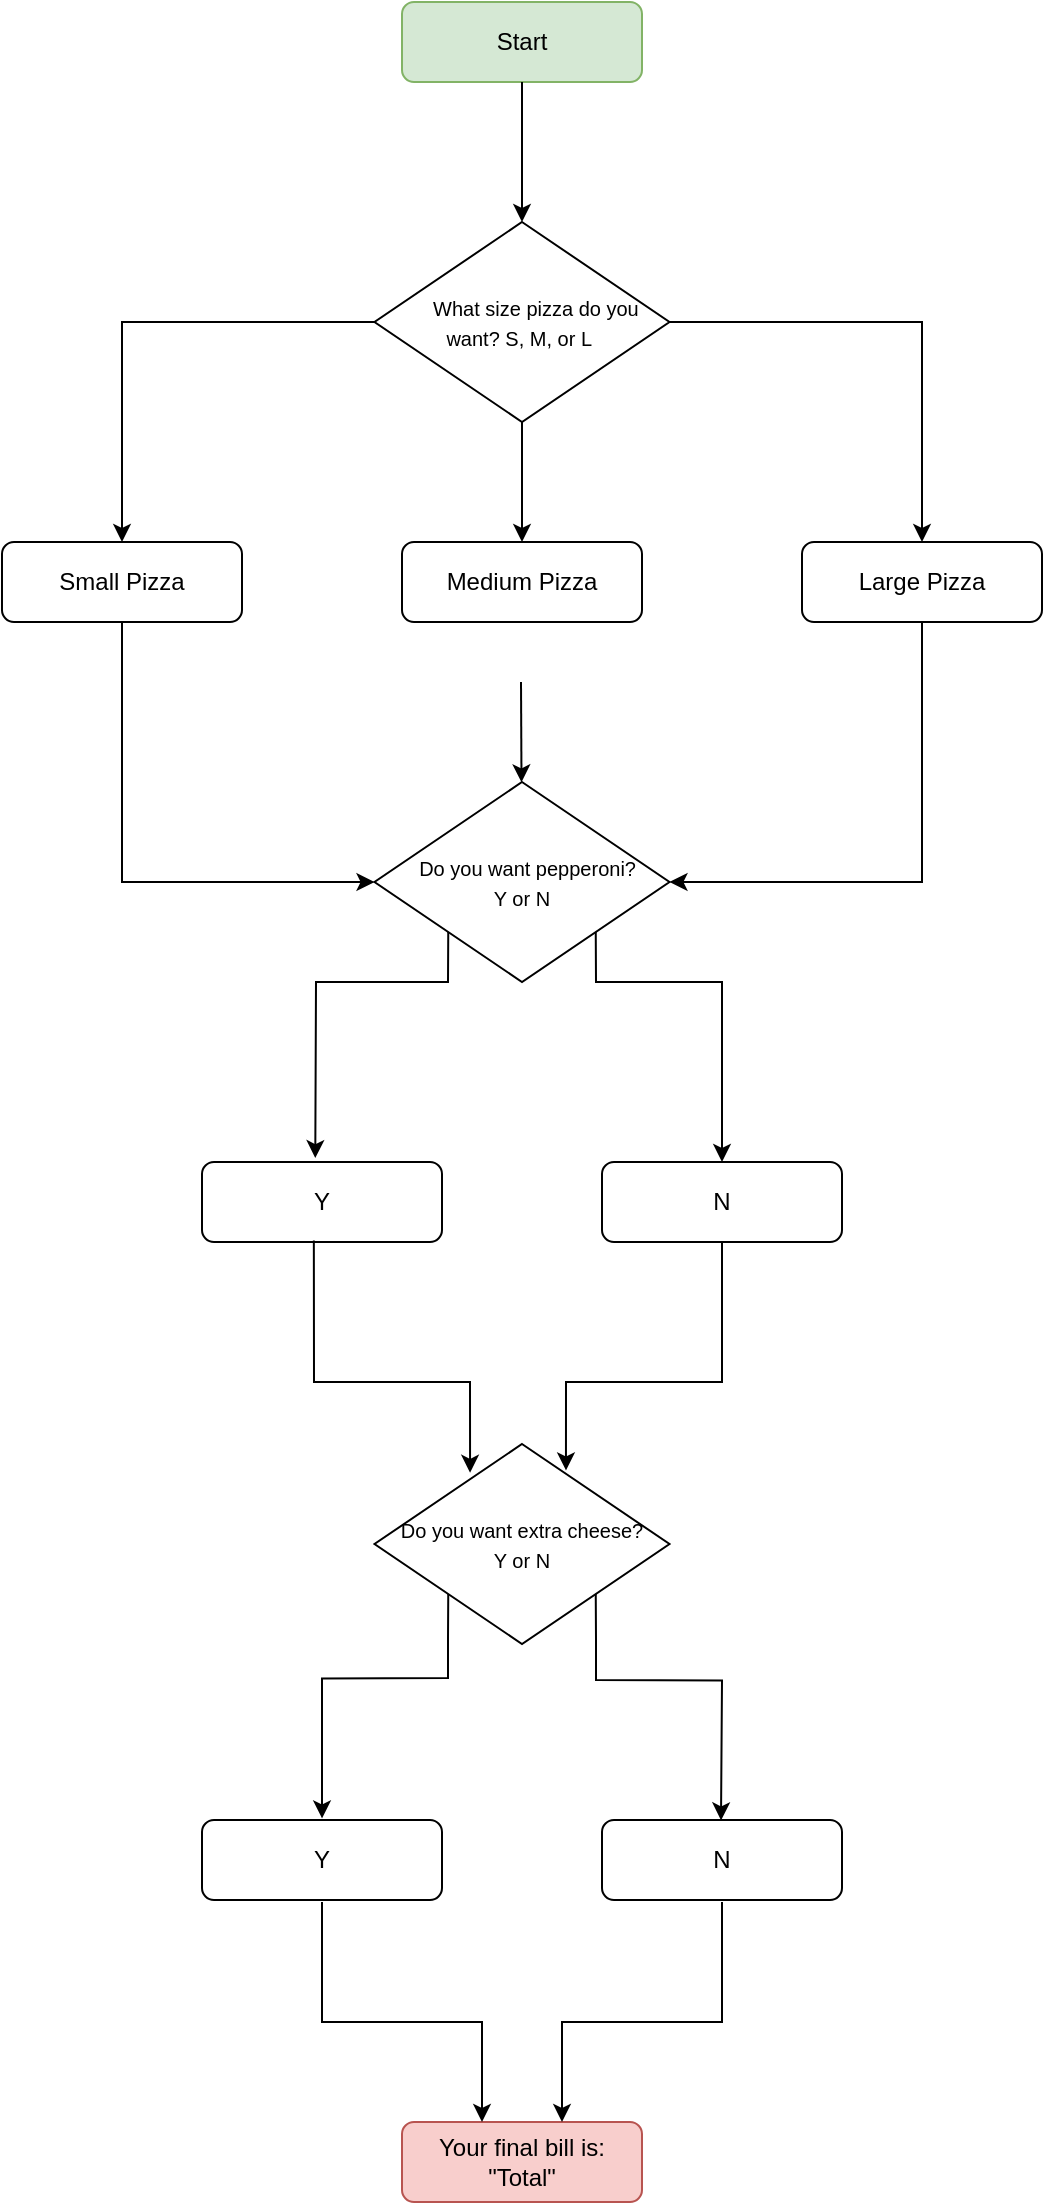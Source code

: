 <mxfile version="15.6.2" type="github"><diagram id="Us9zqhWNVSrYpsunbLgd" name="Page-1"><mxGraphModel dx="1483" dy="836" grid="1" gridSize="10" guides="1" tooltips="1" connect="1" arrows="1" fold="1" page="1" pageScale="1" pageWidth="827" pageHeight="1169" math="0" shadow="0"><root><mxCell id="0"/><mxCell id="1" parent="0"/><mxCell id="U5PwY2mw1VCTG-cMGwkB-1" value="Start" style="rounded=1;whiteSpace=wrap;html=1;fillColor=#d5e8d4;strokeColor=#82b366;" vertex="1" parent="1"><mxGeometry x="320" y="30" width="120" height="40" as="geometry"/></mxCell><mxCell id="U5PwY2mw1VCTG-cMGwkB-2" value="&lt;font style=&quot;font-size: 10px ; line-height: 0.7&quot;&gt;&amp;nbsp; &amp;nbsp; &amp;nbsp;What size pizza do you want? S, M, or L&amp;nbsp;&lt;/font&gt;" style="rhombus;whiteSpace=wrap;html=1;" vertex="1" parent="1"><mxGeometry x="306.25" y="140" width="147.5" height="100" as="geometry"/></mxCell><mxCell id="U5PwY2mw1VCTG-cMGwkB-4" value="" style="endArrow=classic;html=1;rounded=0;fontSize=10;entryX=0.5;entryY=0;entryDx=0;entryDy=0;" edge="1" parent="1" target="U5PwY2mw1VCTG-cMGwkB-2"><mxGeometry width="50" height="50" relative="1" as="geometry"><mxPoint x="380" y="70" as="sourcePoint"/><mxPoint x="439" y="20" as="targetPoint"/></mxGeometry></mxCell><mxCell id="U5PwY2mw1VCTG-cMGwkB-6" value="Medium Pizza" style="rounded=1;whiteSpace=wrap;html=1;" vertex="1" parent="1"><mxGeometry x="320" y="300" width="120" height="40" as="geometry"/></mxCell><mxCell id="U5PwY2mw1VCTG-cMGwkB-7" value="Large Pizza" style="rounded=1;whiteSpace=wrap;html=1;" vertex="1" parent="1"><mxGeometry x="520" y="300" width="120" height="40" as="geometry"/></mxCell><mxCell id="U5PwY2mw1VCTG-cMGwkB-8" value="Small Pizza" style="rounded=1;whiteSpace=wrap;html=1;" vertex="1" parent="1"><mxGeometry x="120" y="300" width="120" height="40" as="geometry"/></mxCell><mxCell id="U5PwY2mw1VCTG-cMGwkB-9" value="" style="endArrow=classic;html=1;rounded=0;fontSize=10;exitX=0.5;exitY=1;exitDx=0;exitDy=0;" edge="1" parent="1" source="U5PwY2mw1VCTG-cMGwkB-2"><mxGeometry width="50" height="50" relative="1" as="geometry"><mxPoint x="390" y="260" as="sourcePoint"/><mxPoint x="380" y="300" as="targetPoint"/></mxGeometry></mxCell><mxCell id="U5PwY2mw1VCTG-cMGwkB-10" value="" style="endArrow=classic;html=1;rounded=0;fontSize=10;exitX=1;exitY=0.5;exitDx=0;exitDy=0;" edge="1" parent="1" source="U5PwY2mw1VCTG-cMGwkB-2"><mxGeometry width="50" height="50" relative="1" as="geometry"><mxPoint x="580" y="190" as="sourcePoint"/><mxPoint x="580" y="300" as="targetPoint"/><Array as="points"><mxPoint x="580" y="190"/></Array></mxGeometry></mxCell><mxCell id="U5PwY2mw1VCTG-cMGwkB-13" value="" style="endArrow=classic;html=1;rounded=0;fontSize=10;exitX=0;exitY=0.5;exitDx=0;exitDy=0;" edge="1" parent="1" source="U5PwY2mw1VCTG-cMGwkB-2"><mxGeometry width="50" height="50" relative="1" as="geometry"><mxPoint x="180" y="200" as="sourcePoint"/><mxPoint x="180" y="300" as="targetPoint"/><Array as="points"><mxPoint x="180" y="190"/></Array></mxGeometry></mxCell><mxCell id="U5PwY2mw1VCTG-cMGwkB-15" value="&lt;font style=&quot;font-size: 10px ; line-height: 0.7&quot;&gt;&amp;nbsp; Do you want pepperoni? &lt;br&gt;Y or N&lt;/font&gt;" style="rhombus;whiteSpace=wrap;html=1;" vertex="1" parent="1"><mxGeometry x="306.25" y="420" width="147.5" height="100" as="geometry"/></mxCell><mxCell id="U5PwY2mw1VCTG-cMGwkB-16" value="" style="endArrow=classic;html=1;rounded=0;fontSize=10;entryX=0;entryY=0.5;entryDx=0;entryDy=0;exitX=0.5;exitY=1;exitDx=0;exitDy=0;" edge="1" parent="1" source="U5PwY2mw1VCTG-cMGwkB-8" target="U5PwY2mw1VCTG-cMGwkB-15"><mxGeometry width="50" height="50" relative="1" as="geometry"><mxPoint x="180" y="710" as="sourcePoint"/><mxPoint x="306.25" y="570" as="targetPoint"/><Array as="points"><mxPoint x="180" y="470"/></Array></mxGeometry></mxCell><mxCell id="U5PwY2mw1VCTG-cMGwkB-17" value="" style="endArrow=classic;html=1;rounded=0;fontSize=10;exitX=0.5;exitY=1;exitDx=0;exitDy=0;" edge="1" parent="1" target="U5PwY2mw1VCTG-cMGwkB-15"><mxGeometry width="50" height="50" relative="1" as="geometry"><mxPoint x="379.5" y="370" as="sourcePoint"/><mxPoint x="379.5" y="460" as="targetPoint"/></mxGeometry></mxCell><mxCell id="U5PwY2mw1VCTG-cMGwkB-18" value="" style="endArrow=classic;html=1;rounded=0;fontSize=10;entryX=1;entryY=0.5;entryDx=0;entryDy=0;exitX=0.5;exitY=1;exitDx=0;exitDy=0;" edge="1" parent="1" source="U5PwY2mw1VCTG-cMGwkB-7" target="U5PwY2mw1VCTG-cMGwkB-15"><mxGeometry width="50" height="50" relative="1" as="geometry"><mxPoint x="530" y="530" as="sourcePoint"/><mxPoint x="656.25" y="670" as="targetPoint"/><Array as="points"><mxPoint x="580" y="470"/></Array></mxGeometry></mxCell><mxCell id="U5PwY2mw1VCTG-cMGwkB-19" value="Y" style="rounded=1;whiteSpace=wrap;html=1;" vertex="1" parent="1"><mxGeometry x="220" y="610" width="120" height="40" as="geometry"/></mxCell><mxCell id="U5PwY2mw1VCTG-cMGwkB-20" value="N" style="rounded=1;whiteSpace=wrap;html=1;" vertex="1" parent="1"><mxGeometry x="420" y="610" width="120" height="40" as="geometry"/></mxCell><mxCell id="U5PwY2mw1VCTG-cMGwkB-23" value="&lt;span style=&quot;font-size: 10px&quot;&gt;Do you want extra cheese? &lt;br&gt;Y or N&lt;/span&gt;" style="rhombus;whiteSpace=wrap;html=1;" vertex="1" parent="1"><mxGeometry x="306.25" y="751" width="147.5" height="100" as="geometry"/></mxCell><mxCell id="U5PwY2mw1VCTG-cMGwkB-26" value="Y" style="rounded=1;whiteSpace=wrap;html=1;" vertex="1" parent="1"><mxGeometry x="220" y="939" width="120" height="40" as="geometry"/></mxCell><mxCell id="U5PwY2mw1VCTG-cMGwkB-27" value="N" style="rounded=1;whiteSpace=wrap;html=1;" vertex="1" parent="1"><mxGeometry x="420" y="939" width="120" height="40" as="geometry"/></mxCell><mxCell id="U5PwY2mw1VCTG-cMGwkB-30" value="" style="endArrow=classic;html=1;rounded=0;fontSize=10;entryX=0.5;entryY=0;entryDx=0;entryDy=0;exitX=0;exitY=1;exitDx=0;exitDy=0;" edge="1" parent="1" source="U5PwY2mw1VCTG-cMGwkB-23"><mxGeometry width="50" height="50" relative="1" as="geometry"><mxPoint x="360" y="838.2" as="sourcePoint"/><mxPoint x="280" y="938.2" as="targetPoint"/><Array as="points"><mxPoint x="343" y="848"/><mxPoint x="343" y="868"/><mxPoint x="280" y="868.2"/></Array></mxGeometry></mxCell><mxCell id="U5PwY2mw1VCTG-cMGwkB-31" value="" style="endArrow=classic;html=1;rounded=0;fontSize=10;entryX=0.5;entryY=0;entryDx=0;entryDy=0;exitX=1;exitY=1;exitDx=0;exitDy=0;" edge="1" parent="1" source="U5PwY2mw1VCTG-cMGwkB-23"><mxGeometry width="50" height="50" relative="1" as="geometry"><mxPoint x="399.618" y="839" as="sourcePoint"/><mxPoint x="479.5" y="939.2" as="targetPoint"/><Array as="points"><mxPoint x="417" y="849"/><mxPoint x="417" y="869"/><mxPoint x="480" y="869.2"/></Array></mxGeometry></mxCell><mxCell id="U5PwY2mw1VCTG-cMGwkB-33" value="" style="endArrow=classic;html=1;rounded=0;fontSize=10;entryX=0.472;entryY=-0.049;entryDx=0;entryDy=0;entryPerimeter=0;exitX=0;exitY=1;exitDx=0;exitDy=0;" edge="1" parent="1" source="U5PwY2mw1VCTG-cMGwkB-15" target="U5PwY2mw1VCTG-cMGwkB-19"><mxGeometry width="50" height="50" relative="1" as="geometry"><mxPoint x="170" y="520" as="sourcePoint"/><mxPoint x="220" y="470" as="targetPoint"/><Array as="points"><mxPoint x="343" y="520"/><mxPoint x="277" y="520"/></Array></mxGeometry></mxCell><mxCell id="U5PwY2mw1VCTG-cMGwkB-34" value="" style="endArrow=classic;html=1;rounded=0;fontSize=10;entryX=0.5;entryY=0;entryDx=0;entryDy=0;exitX=1;exitY=1;exitDx=0;exitDy=0;" edge="1" parent="1" source="U5PwY2mw1VCTG-cMGwkB-15" target="U5PwY2mw1VCTG-cMGwkB-20"><mxGeometry width="50" height="50" relative="1" as="geometry"><mxPoint x="330" y="620" as="sourcePoint"/><mxPoint x="380" y="570" as="targetPoint"/><Array as="points"><mxPoint x="417" y="520"/><mxPoint x="480" y="520"/></Array></mxGeometry></mxCell><mxCell id="U5PwY2mw1VCTG-cMGwkB-35" value="" style="endArrow=classic;html=1;rounded=0;fontSize=10;entryX=0.324;entryY=0.144;entryDx=0;entryDy=0;entryPerimeter=0;exitX=0.466;exitY=0.98;exitDx=0;exitDy=0;exitPerimeter=0;" edge="1" parent="1" source="U5PwY2mw1VCTG-cMGwkB-19" target="U5PwY2mw1VCTG-cMGwkB-23"><mxGeometry width="50" height="50" relative="1" as="geometry"><mxPoint x="330" y="710" as="sourcePoint"/><mxPoint x="380" y="660" as="targetPoint"/><Array as="points"><mxPoint x="276" y="720"/><mxPoint x="354" y="720"/></Array></mxGeometry></mxCell><mxCell id="U5PwY2mw1VCTG-cMGwkB-36" value="" style="endArrow=classic;html=1;rounded=0;fontSize=10;entryX=0.649;entryY=0.132;entryDx=0;entryDy=0;entryPerimeter=0;exitX=0.5;exitY=1;exitDx=0;exitDy=0;" edge="1" parent="1" source="U5PwY2mw1VCTG-cMGwkB-20" target="U5PwY2mw1VCTG-cMGwkB-23"><mxGeometry width="50" height="50" relative="1" as="geometry"><mxPoint x="330" y="810" as="sourcePoint"/><mxPoint x="380" y="760" as="targetPoint"/><Array as="points"><mxPoint x="480" y="720"/><mxPoint x="402" y="720"/></Array></mxGeometry></mxCell><mxCell id="U5PwY2mw1VCTG-cMGwkB-37" value="Your final bill is: &quot;Total&quot;" style="rounded=1;whiteSpace=wrap;html=1;fillColor=#f8cecc;strokeColor=#b85450;" vertex="1" parent="1"><mxGeometry x="320" y="1090" width="120" height="40" as="geometry"/></mxCell><mxCell id="U5PwY2mw1VCTG-cMGwkB-38" value="" style="endArrow=classic;html=1;rounded=0;fontSize=10;" edge="1" parent="1"><mxGeometry width="50" height="50" relative="1" as="geometry"><mxPoint x="280" y="980" as="sourcePoint"/><mxPoint x="360" y="1090" as="targetPoint"/><Array as="points"><mxPoint x="280" y="1040"/><mxPoint x="360" y="1040"/><mxPoint x="360" y="1070"/></Array></mxGeometry></mxCell><mxCell id="U5PwY2mw1VCTG-cMGwkB-39" value="" style="endArrow=classic;html=1;rounded=0;fontSize=10;" edge="1" parent="1"><mxGeometry width="50" height="50" relative="1" as="geometry"><mxPoint x="480" y="980" as="sourcePoint"/><mxPoint x="400" y="1090" as="targetPoint"/><Array as="points"><mxPoint x="480" y="1040"/><mxPoint x="400" y="1040"/></Array></mxGeometry></mxCell></root></mxGraphModel></diagram></mxfile>